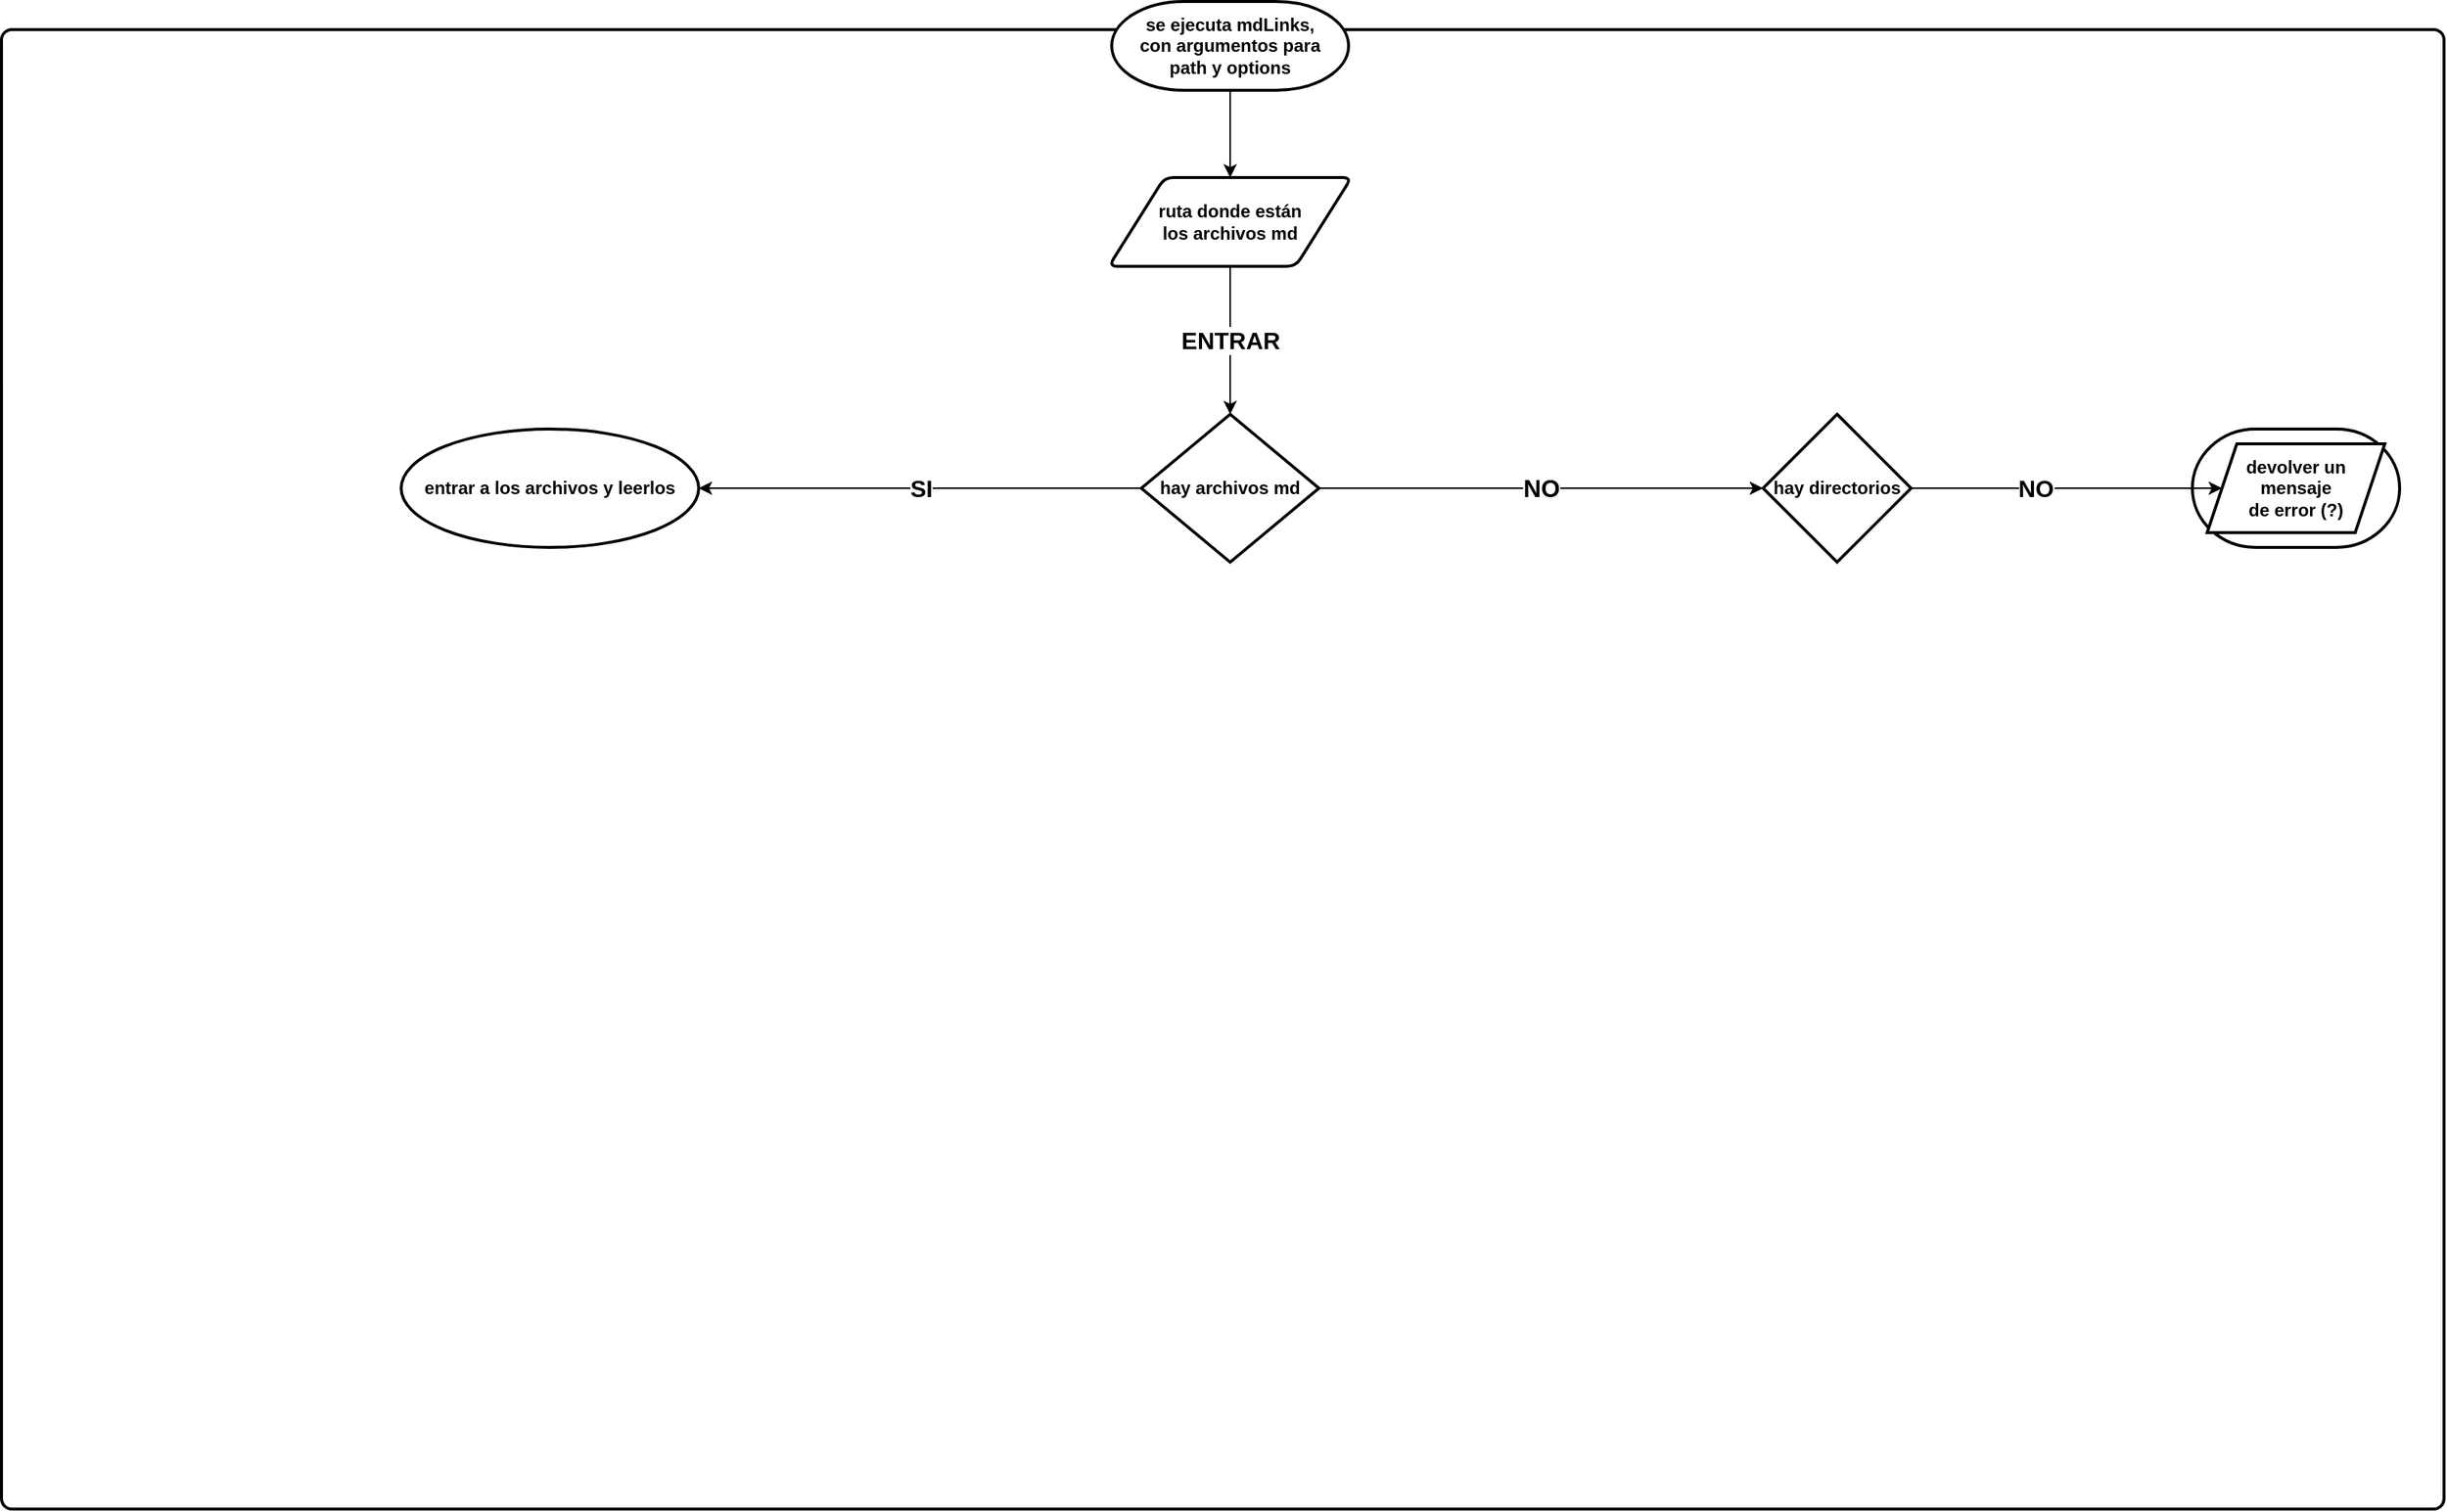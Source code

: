 <mxfile version="20.8.21" type="github">
  <diagram name="Página-1" id="Qp-O5KWh5upZKU0yOLEd">
    <mxGraphModel dx="1418" dy="285" grid="1" gridSize="10" guides="1" tooltips="1" connect="1" arrows="1" fold="1" page="1" pageScale="1" pageWidth="850" pageHeight="1100" math="0" shadow="0">
      <root>
        <mxCell id="0" />
        <mxCell id="1" parent="0" />
        <mxCell id="mX1u97NxQCTPMc64AiO7-18" value="" style="rounded=1;whiteSpace=wrap;html=1;absoluteArcSize=1;arcSize=14;strokeWidth=2;fontFamily=Helvetica;fontSize=16;fillColor=none;movable=0;resizable=0;rotatable=0;deletable=0;editable=0;locked=1;connectable=0;" vertex="1" parent="1">
          <mxGeometry x="-830" y="60" width="1650" height="1000" as="geometry" />
        </mxCell>
        <mxCell id="mX1u97NxQCTPMc64AiO7-14" value="" style="strokeWidth=2;html=1;shape=mxgraph.flowchart.terminator;whiteSpace=wrap;fontFamily=Helvetica;" vertex="1" parent="1">
          <mxGeometry x="650" y="330" width="140" height="80" as="geometry" />
        </mxCell>
        <mxCell id="mX1u97NxQCTPMc64AiO7-4" value="" style="edgeStyle=orthogonalEdgeStyle;rounded=0;orthogonalLoop=1;jettySize=auto;html=1;" edge="1" parent="1" source="mX1u97NxQCTPMc64AiO7-2" target="mX1u97NxQCTPMc64AiO7-3">
          <mxGeometry relative="1" as="geometry">
            <Array as="points">
              <mxPoint y="130" />
              <mxPoint y="130" />
            </Array>
          </mxGeometry>
        </mxCell>
        <mxCell id="mX1u97NxQCTPMc64AiO7-2" value="&lt;div&gt;se ejecuta mdLinks,&lt;/div&gt;&lt;div&gt;con argumentos para&lt;/div&gt;&lt;div&gt;path y options&lt;br&gt;&lt;/div&gt;" style="strokeWidth=2;html=1;shape=mxgraph.flowchart.terminator;whiteSpace=wrap;fontStyle=1" vertex="1" parent="1">
          <mxGeometry x="-80" y="41" width="160" height="60" as="geometry" />
        </mxCell>
        <mxCell id="mX1u97NxQCTPMc64AiO7-8" value="&lt;b style=&quot;font-size: 16px;&quot;&gt;ENTRAR&lt;/b&gt;" style="edgeStyle=orthogonalEdgeStyle;rounded=0;orthogonalLoop=1;jettySize=auto;html=1;" edge="1" parent="1" source="mX1u97NxQCTPMc64AiO7-3" target="mX1u97NxQCTPMc64AiO7-6">
          <mxGeometry relative="1" as="geometry" />
        </mxCell>
        <mxCell id="mX1u97NxQCTPMc64AiO7-3" value="&lt;div&gt;&lt;b&gt;ruta donde están&lt;/b&gt;&lt;/div&gt;&lt;div&gt;&lt;b&gt;los archivos md&lt;/b&gt;&lt;/div&gt;" style="shape=parallelogram;html=1;strokeWidth=2;perimeter=parallelogramPerimeter;whiteSpace=wrap;rounded=1;arcSize=12;size=0.23;" vertex="1" parent="1">
          <mxGeometry x="-82" y="160" width="164" height="60" as="geometry" />
        </mxCell>
        <mxCell id="mX1u97NxQCTPMc64AiO7-5" value="entrar a los archivos y leerlos" style="strokeWidth=2;html=1;shape=mxgraph.flowchart.start_1;whiteSpace=wrap;fontStyle=1" vertex="1" parent="1">
          <mxGeometry x="-560" y="330" width="201" height="80" as="geometry" />
        </mxCell>
        <mxCell id="mX1u97NxQCTPMc64AiO7-10" value="&lt;h2&gt;NO&lt;br&gt;&lt;/h2&gt;" style="edgeStyle=orthogonalEdgeStyle;rounded=0;orthogonalLoop=1;jettySize=auto;html=1;" edge="1" parent="1" source="mX1u97NxQCTPMc64AiO7-6" target="mX1u97NxQCTPMc64AiO7-11">
          <mxGeometry relative="1" as="geometry">
            <mxPoint x="160" y="380.0" as="targetPoint" />
            <Array as="points">
              <mxPoint x="80" y="370" />
              <mxPoint x="80" y="370" />
            </Array>
          </mxGeometry>
        </mxCell>
        <mxCell id="mX1u97NxQCTPMc64AiO7-17" value="&lt;b&gt;SI&lt;/b&gt;" style="edgeStyle=orthogonalEdgeStyle;rounded=0;orthogonalLoop=1;jettySize=auto;html=1;entryX=1;entryY=0.5;entryDx=0;entryDy=0;entryPerimeter=0;fontFamily=Helvetica;fontSize=16;" edge="1" parent="1" source="mX1u97NxQCTPMc64AiO7-6" target="mX1u97NxQCTPMc64AiO7-5">
          <mxGeometry relative="1" as="geometry" />
        </mxCell>
        <mxCell id="mX1u97NxQCTPMc64AiO7-6" value="hay archivos md" style="strokeWidth=2;html=1;shape=mxgraph.flowchart.decision;whiteSpace=wrap;fontStyle=1" vertex="1" parent="1">
          <mxGeometry x="-60" y="320" width="120" height="100" as="geometry" />
        </mxCell>
        <mxCell id="mX1u97NxQCTPMc64AiO7-13" value="&lt;b style=&quot;font-size: 16px;&quot;&gt;NO&lt;/b&gt;" style="edgeStyle=orthogonalEdgeStyle;rounded=0;orthogonalLoop=1;jettySize=auto;html=1;fontFamily=Helvetica;fontSize=16;" edge="1" parent="1" source="mX1u97NxQCTPMc64AiO7-11" target="mX1u97NxQCTPMc64AiO7-12">
          <mxGeometry x="-0.2" relative="1" as="geometry">
            <Array as="points">
              <mxPoint x="430" y="370" />
              <mxPoint x="430" y="370" />
            </Array>
            <mxPoint as="offset" />
          </mxGeometry>
        </mxCell>
        <mxCell id="mX1u97NxQCTPMc64AiO7-11" value="&lt;b&gt;hay directorios&lt;/b&gt;" style="strokeWidth=2;html=1;shape=mxgraph.flowchart.decision;whiteSpace=wrap;fontFamily=Helvetica;" vertex="1" parent="1">
          <mxGeometry x="360" y="320.0" width="100" height="100" as="geometry" />
        </mxCell>
        <mxCell id="mX1u97NxQCTPMc64AiO7-12" value="&lt;div&gt;&lt;b&gt;devolver un &lt;br&gt;&lt;/b&gt;&lt;/div&gt;&lt;div&gt;&lt;b&gt;mensaje&lt;/b&gt;&lt;/div&gt;&lt;div&gt;&lt;b&gt;de error (?)&lt;/b&gt;&lt;br&gt;&lt;/div&gt;" style="shape=parallelogram;perimeter=parallelogramPerimeter;whiteSpace=wrap;html=1;fixedSize=1;strokeWidth=2;" vertex="1" parent="1">
          <mxGeometry x="660" y="340.0" width="120" height="60" as="geometry" />
        </mxCell>
      </root>
    </mxGraphModel>
  </diagram>
</mxfile>
